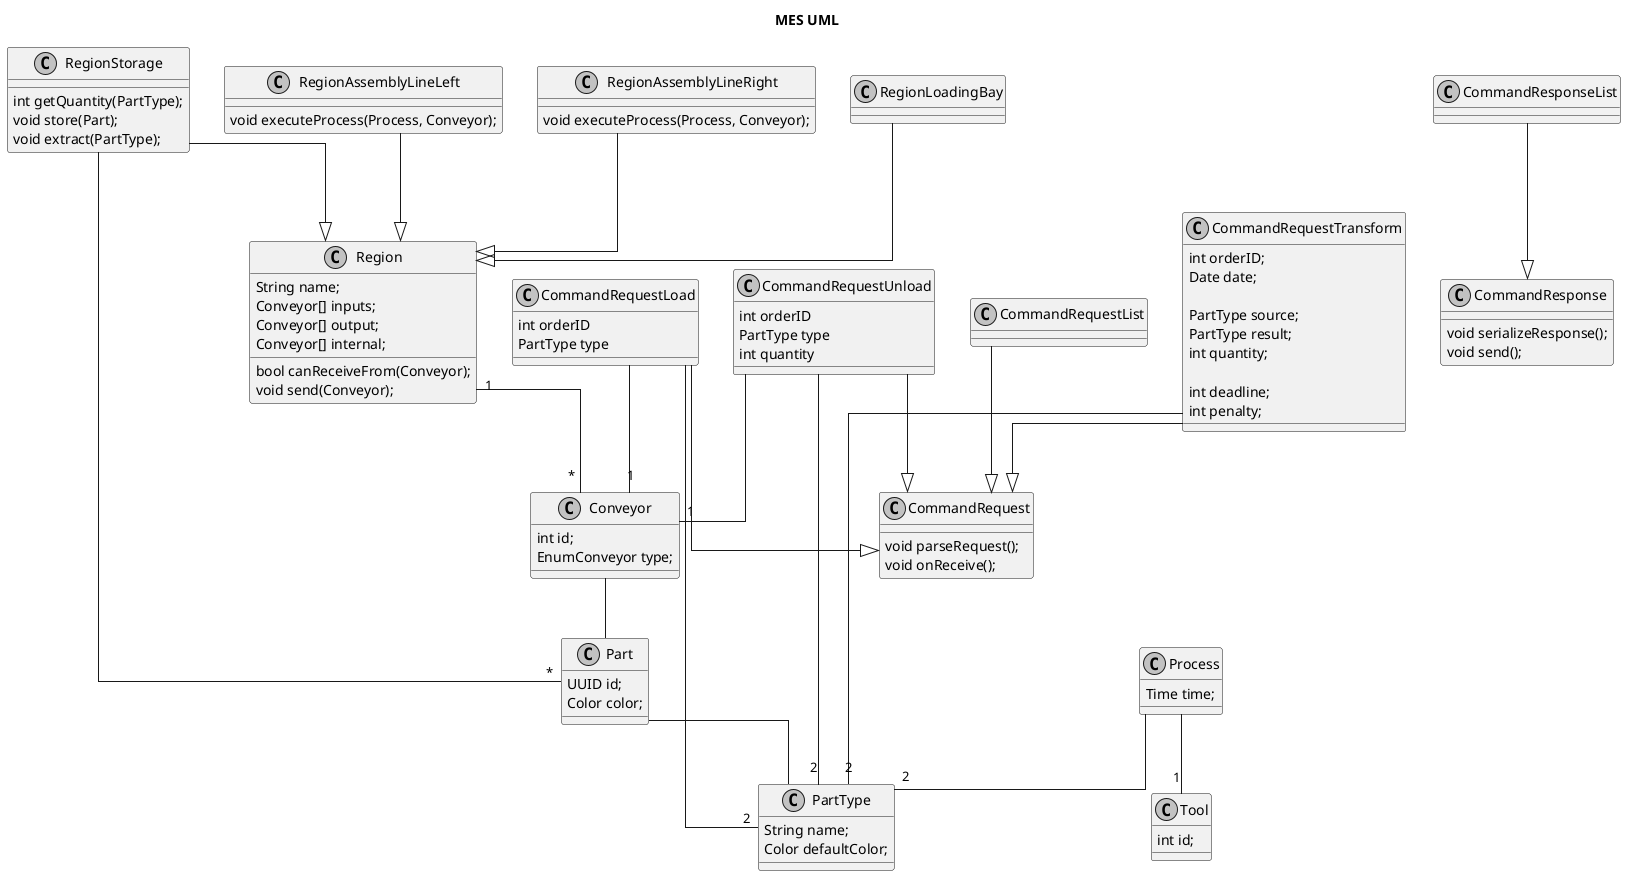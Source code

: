 @startuml
skinparam linetype ortho
skinparam Monochrome true

title MES UML

/'

Basic blocks

'/

class PartType {
  String name;
  Color defaultColor;
}

class Part {
  UUID id;
  Color color;
}

Part -- PartType

class Tool {
  int id;
}

/'

Conveyors

'/

class Conveyor {
  int id;
  EnumConveyor type;
}

Conveyor -- Part

/'

Regions

'/

class Region {
  String name;
  Conveyor[] inputs;
  Conveyor[] output;
  Conveyor[] internal;

  bool canReceiveFrom(Conveyor);
  void send(Conveyor);
}

Region "1" -- "*" Conveyor

class RegionStorage {
  int getQuantity(PartType);
  void store(Part);
  void extract(PartType);
}

RegionStorage --|> Region
RegionStorage -- "*" Part

class RegionLoadingBay {
}

RegionLoadingBay --|> Region

class RegionAssemblyLineLeft {
  void executeProcess(Process, Conveyor);
}

RegionAssemblyLineLeft --|> Region

class RegionAssemblyLineRight {
  void executeProcess(Process, Conveyor);
}

RegionAssemblyLineRight --|> Region

/'

Processes

'/

class Process {
  Time time;
}

Process -- "2" PartType
Process -- "1" Tool

/'

Communication

'/

'Requests'

class CommandRequest {
  void parseRequest();
  void onReceive();
}

class CommandRequestTransform {
  int orderID;
  Date date;

  PartType source;
  PartType result;
  int quantity;

  int deadline;
  int penalty;

  
}

CommandRequestTransform --|> CommandRequest
CommandRequestTransform -- "2" PartType

class CommandRequestUnload {
  int orderID
  PartType type
  int quantity
}

CommandRequestUnload --|> CommandRequest
CommandRequestUnload -- "1" Conveyor
CommandRequestUnload -- "2" PartType

class CommandRequestLoad {
  int orderID
  PartType type
}

CommandRequestLoad --|> CommandRequest
CommandRequestLoad -- "1" Conveyor
CommandRequestLoad -- "2" PartType

class CommandRequestList {
}

CommandRequestList --|> CommandRequest

'Responses'

class CommandResponse {
  void serializeResponse();
  void send();
}

class CommandResponseList {
  
}

CommandResponseList --|> CommandResponse

@enduml
